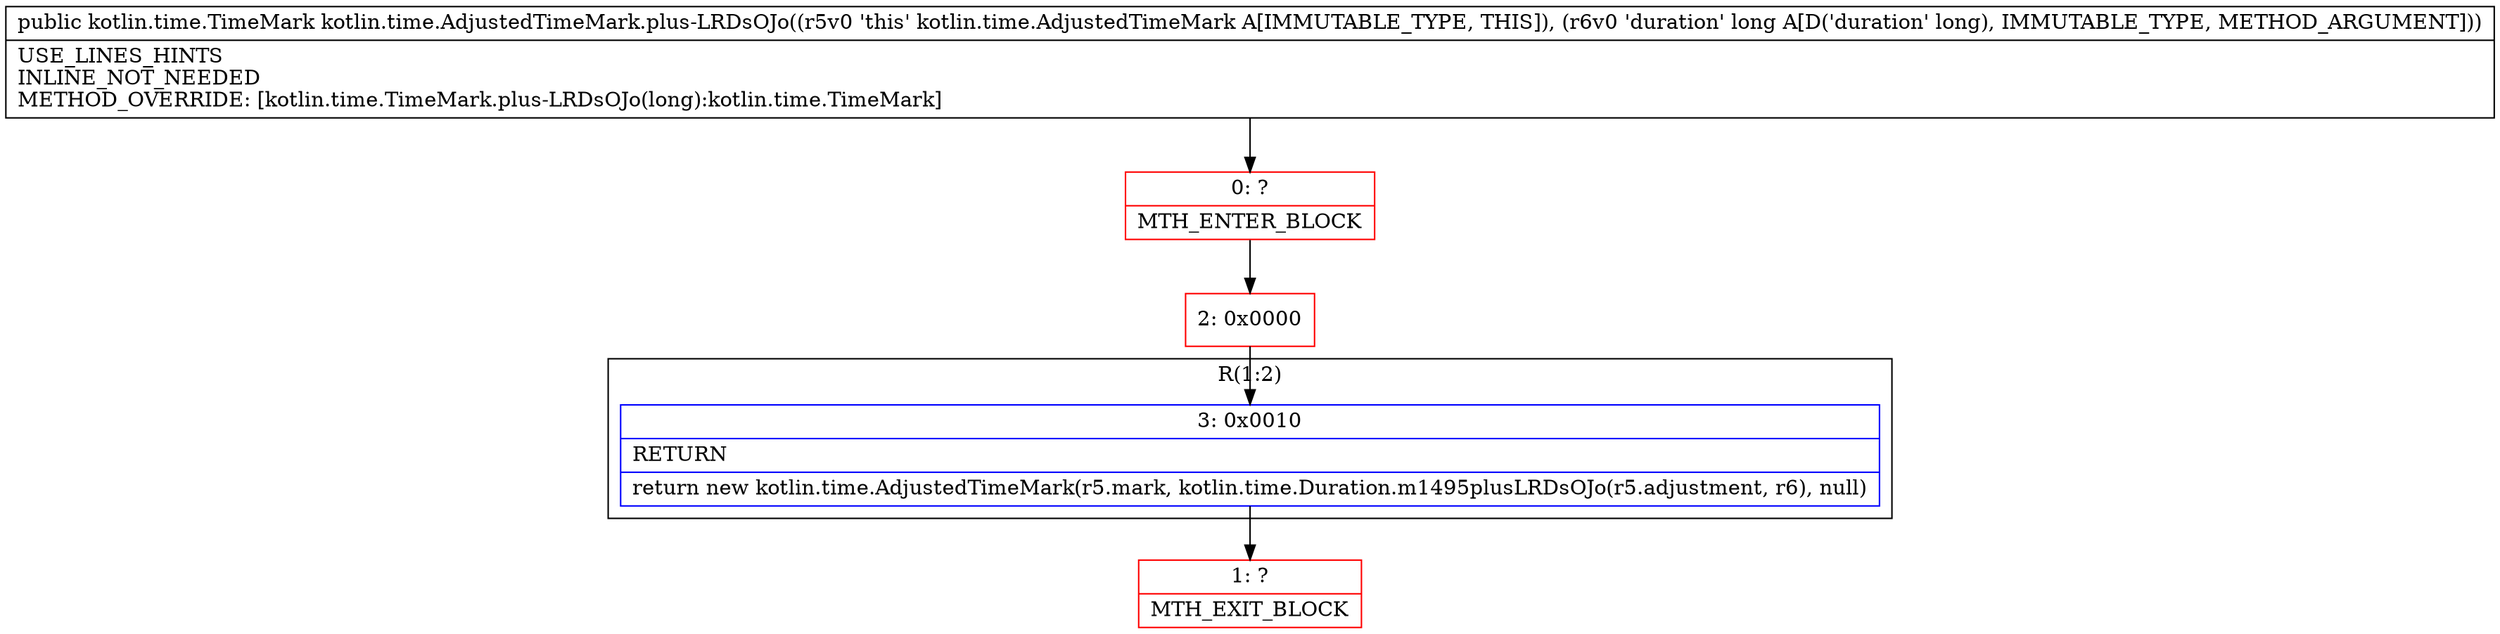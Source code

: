 digraph "CFG forkotlin.time.AdjustedTimeMark.plus\-LRDsOJo(J)Lkotlin\/time\/TimeMark;" {
subgraph cluster_Region_2100307735 {
label = "R(1:2)";
node [shape=record,color=blue];
Node_3 [shape=record,label="{3\:\ 0x0010|RETURN\l|return new kotlin.time.AdjustedTimeMark(r5.mark, kotlin.time.Duration.m1495plusLRDsOJo(r5.adjustment, r6), null)\l}"];
}
Node_0 [shape=record,color=red,label="{0\:\ ?|MTH_ENTER_BLOCK\l}"];
Node_2 [shape=record,color=red,label="{2\:\ 0x0000}"];
Node_1 [shape=record,color=red,label="{1\:\ ?|MTH_EXIT_BLOCK\l}"];
MethodNode[shape=record,label="{public kotlin.time.TimeMark kotlin.time.AdjustedTimeMark.plus\-LRDsOJo((r5v0 'this' kotlin.time.AdjustedTimeMark A[IMMUTABLE_TYPE, THIS]), (r6v0 'duration' long A[D('duration' long), IMMUTABLE_TYPE, METHOD_ARGUMENT]))  | USE_LINES_HINTS\lINLINE_NOT_NEEDED\lMETHOD_OVERRIDE: [kotlin.time.TimeMark.plus\-LRDsOJo(long):kotlin.time.TimeMark]\l}"];
MethodNode -> Node_0;Node_3 -> Node_1;
Node_0 -> Node_2;
Node_2 -> Node_3;
}

